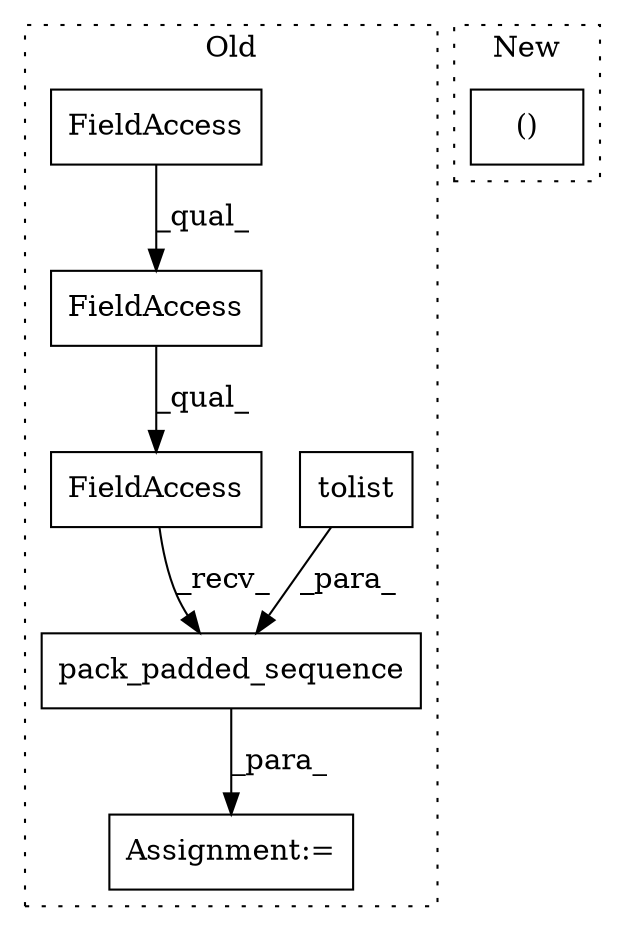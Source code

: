 digraph G {
subgraph cluster0 {
1 [label="pack_padded_sequence" a="32" s="9806,9868" l="21,1" shape="box"];
3 [label="tolist" a="32" s="9860" l="8" shape="box"];
4 [label="Assignment:=" a="7" s="10222" l="22" shape="box"];
5 [label="FieldAccess" a="22" s="9787" l="18" shape="box"];
6 [label="FieldAccess" a="22" s="9787" l="14" shape="box"];
7 [label="FieldAccess" a="22" s="9787" l="8" shape="box"];
label = "Old";
style="dotted";
}
subgraph cluster1 {
2 [label="()" a="106" s="9752" l="44" shape="box"];
label = "New";
style="dotted";
}
1 -> 4 [label="_para_"];
3 -> 1 [label="_para_"];
5 -> 1 [label="_recv_"];
6 -> 5 [label="_qual_"];
7 -> 6 [label="_qual_"];
}